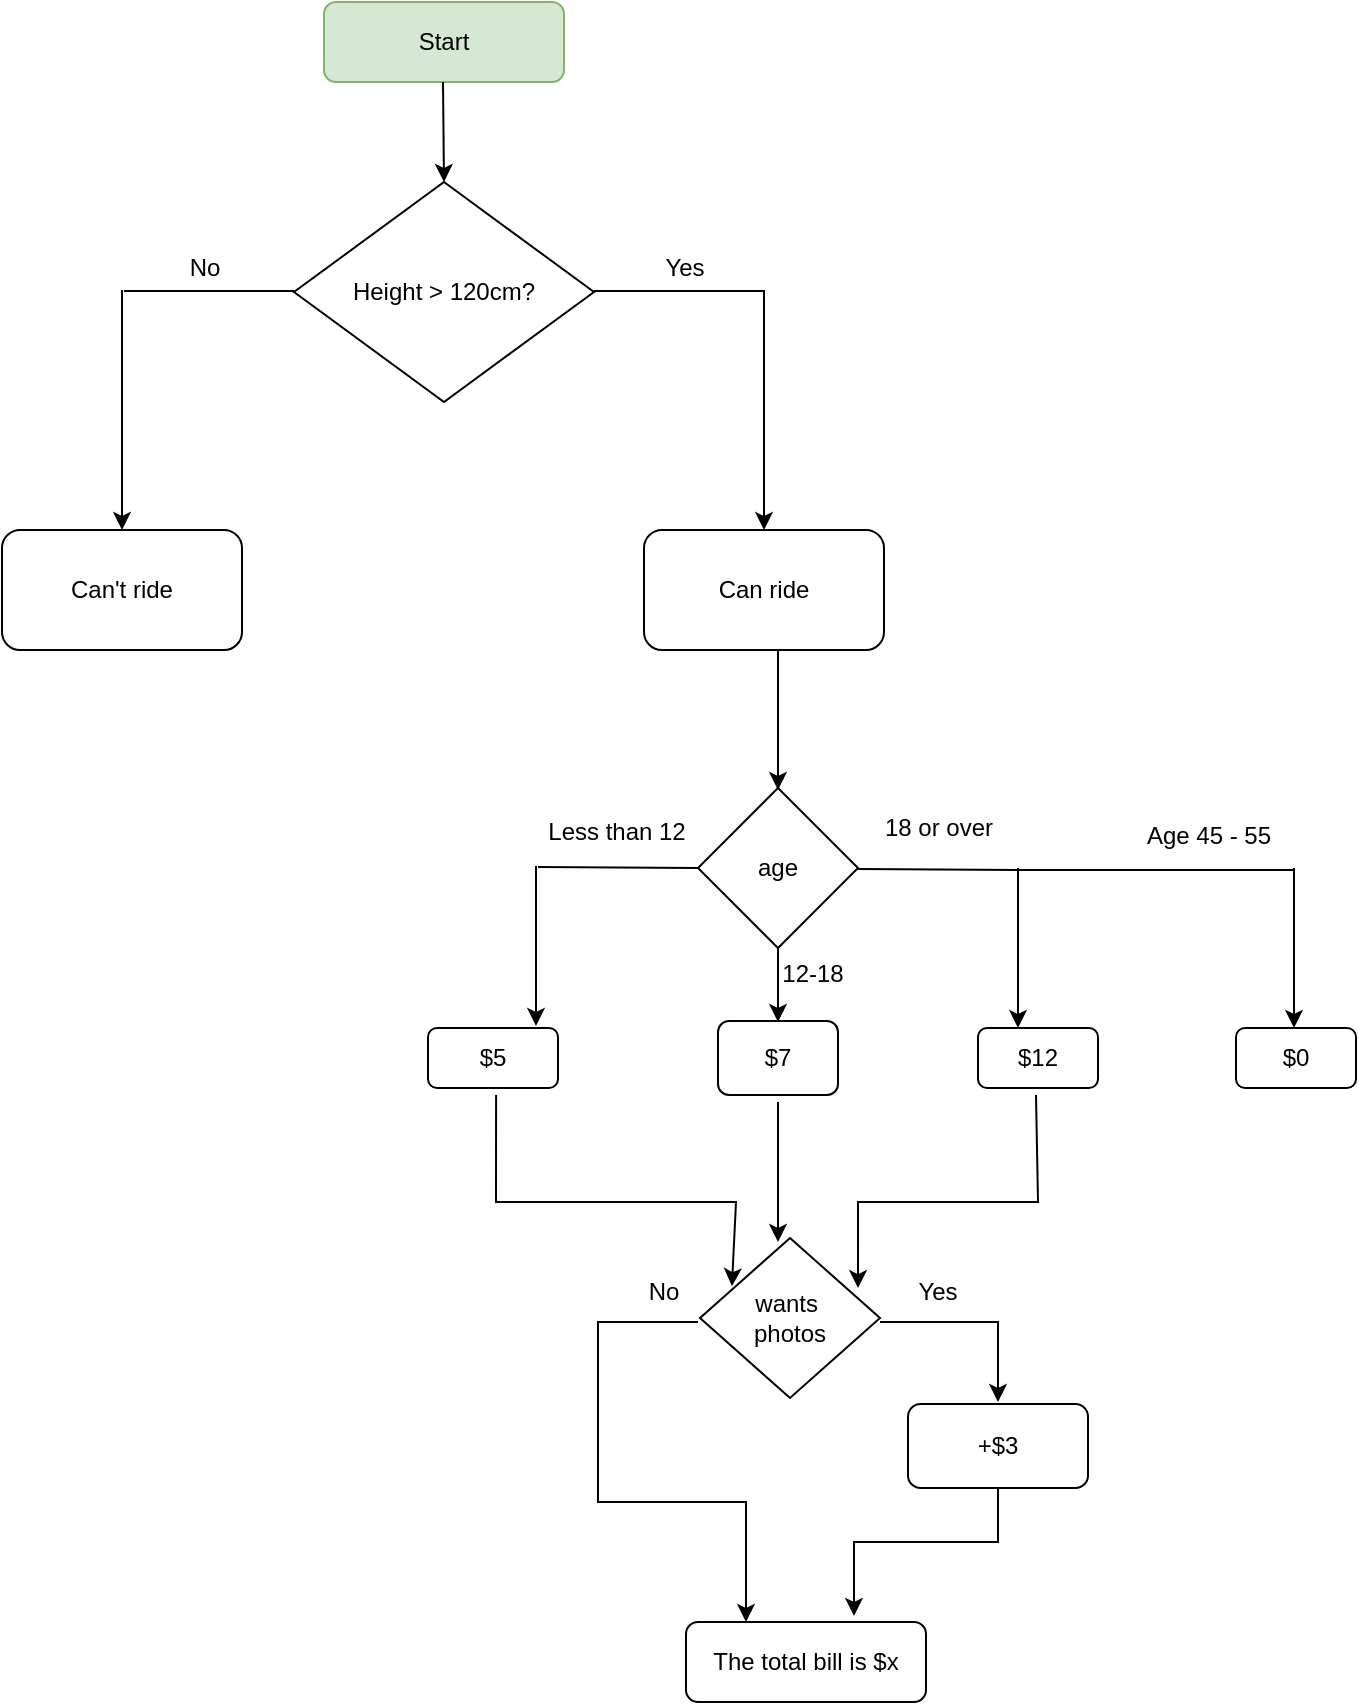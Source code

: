 <mxfile version="22.0.6" type="github">
  <diagram id="C5RBs43oDa-KdzZeNtuy" name="Page-1">
    <mxGraphModel dx="1434" dy="786" grid="1" gridSize="10" guides="1" tooltips="1" connect="1" arrows="1" fold="1" page="1" pageScale="1" pageWidth="827" pageHeight="1169" math="0" shadow="0">
      <root>
        <mxCell id="WIyWlLk6GJQsqaUBKTNV-0" />
        <mxCell id="WIyWlLk6GJQsqaUBKTNV-1" parent="WIyWlLk6GJQsqaUBKTNV-0" />
        <mxCell id="lYftoGgIX5oQ5-9ptulI-0" value="Start" style="rounded=1;whiteSpace=wrap;html=1;fillColor=#d5e8d4;strokeColor=#82b366;" parent="WIyWlLk6GJQsqaUBKTNV-1" vertex="1">
          <mxGeometry x="203" y="80" width="120" height="40" as="geometry" />
        </mxCell>
        <mxCell id="lYftoGgIX5oQ5-9ptulI-1" value="" style="endArrow=classic;html=1;rounded=0;" parent="WIyWlLk6GJQsqaUBKTNV-1" edge="1">
          <mxGeometry width="50" height="50" relative="1" as="geometry">
            <mxPoint x="262.5" y="120" as="sourcePoint" />
            <mxPoint x="263" y="170" as="targetPoint" />
          </mxGeometry>
        </mxCell>
        <mxCell id="lYftoGgIX5oQ5-9ptulI-2" value="Height &amp;gt; 120cm?" style="rhombus;whiteSpace=wrap;html=1;" parent="WIyWlLk6GJQsqaUBKTNV-1" vertex="1">
          <mxGeometry x="188" y="170" width="150" height="110" as="geometry" />
        </mxCell>
        <mxCell id="lYftoGgIX5oQ5-9ptulI-18" value="" style="endArrow=none;html=1;rounded=0;" parent="WIyWlLk6GJQsqaUBKTNV-1" edge="1">
          <mxGeometry width="50" height="50" relative="1" as="geometry">
            <mxPoint x="338" y="224.5" as="sourcePoint" />
            <mxPoint x="423" y="224.5" as="targetPoint" />
          </mxGeometry>
        </mxCell>
        <mxCell id="lYftoGgIX5oQ5-9ptulI-19" value="" style="endArrow=classic;html=1;rounded=0;" parent="WIyWlLk6GJQsqaUBKTNV-1" edge="1">
          <mxGeometry width="50" height="50" relative="1" as="geometry">
            <mxPoint x="423" y="224" as="sourcePoint" />
            <mxPoint x="423" y="344" as="targetPoint" />
          </mxGeometry>
        </mxCell>
        <mxCell id="lYftoGgIX5oQ5-9ptulI-20" value="Yes" style="text;html=1;align=center;verticalAlign=middle;resizable=0;points=[];autosize=1;strokeColor=none;fillColor=none;" parent="WIyWlLk6GJQsqaUBKTNV-1" vertex="1">
          <mxGeometry x="363" y="198" width="40" height="30" as="geometry" />
        </mxCell>
        <mxCell id="lYftoGgIX5oQ5-9ptulI-21" value="Can ride" style="rounded=1;whiteSpace=wrap;html=1;" parent="WIyWlLk6GJQsqaUBKTNV-1" vertex="1">
          <mxGeometry x="363" y="344" width="120" height="60" as="geometry" />
        </mxCell>
        <mxCell id="lYftoGgIX5oQ5-9ptulI-22" value="" style="endArrow=none;html=1;rounded=0;" parent="WIyWlLk6GJQsqaUBKTNV-1" edge="1">
          <mxGeometry width="50" height="50" relative="1" as="geometry">
            <mxPoint x="103" y="224.5" as="sourcePoint" />
            <mxPoint x="188" y="224.5" as="targetPoint" />
          </mxGeometry>
        </mxCell>
        <mxCell id="lYftoGgIX5oQ5-9ptulI-23" value="" style="endArrow=classic;html=1;rounded=0;" parent="WIyWlLk6GJQsqaUBKTNV-1" edge="1">
          <mxGeometry width="50" height="50" relative="1" as="geometry">
            <mxPoint x="102" y="224" as="sourcePoint" />
            <mxPoint x="102" y="344" as="targetPoint" />
          </mxGeometry>
        </mxCell>
        <mxCell id="lYftoGgIX5oQ5-9ptulI-24" value="Can&#39;t ride" style="rounded=1;whiteSpace=wrap;html=1;" parent="WIyWlLk6GJQsqaUBKTNV-1" vertex="1">
          <mxGeometry x="42" y="344" width="120" height="60" as="geometry" />
        </mxCell>
        <mxCell id="lYftoGgIX5oQ5-9ptulI-25" value="No" style="text;html=1;align=center;verticalAlign=middle;resizable=0;points=[];autosize=1;strokeColor=none;fillColor=none;" parent="WIyWlLk6GJQsqaUBKTNV-1" vertex="1">
          <mxGeometry x="123" y="198" width="40" height="30" as="geometry" />
        </mxCell>
        <mxCell id="lYftoGgIX5oQ5-9ptulI-26" value="" style="endArrow=classic;html=1;rounded=0;" parent="WIyWlLk6GJQsqaUBKTNV-1" edge="1">
          <mxGeometry width="50" height="50" relative="1" as="geometry">
            <mxPoint x="430" y="404" as="sourcePoint" />
            <mxPoint x="430" y="474" as="targetPoint" />
          </mxGeometry>
        </mxCell>
        <mxCell id="lYftoGgIX5oQ5-9ptulI-27" value="age" style="rhombus;whiteSpace=wrap;html=1;" parent="WIyWlLk6GJQsqaUBKTNV-1" vertex="1">
          <mxGeometry x="390" y="473" width="80" height="80" as="geometry" />
        </mxCell>
        <mxCell id="lYftoGgIX5oQ5-9ptulI-28" value="" style="endArrow=none;html=1;rounded=0;" parent="WIyWlLk6GJQsqaUBKTNV-1" edge="1">
          <mxGeometry width="50" height="50" relative="1" as="geometry">
            <mxPoint x="470" y="513.5" as="sourcePoint" />
            <mxPoint x="550" y="514" as="targetPoint" />
          </mxGeometry>
        </mxCell>
        <mxCell id="lYftoGgIX5oQ5-9ptulI-29" value="" style="endArrow=classic;html=1;rounded=0;" parent="WIyWlLk6GJQsqaUBKTNV-1" edge="1">
          <mxGeometry width="50" height="50" relative="1" as="geometry">
            <mxPoint x="550" y="513" as="sourcePoint" />
            <mxPoint x="550" y="593" as="targetPoint" />
          </mxGeometry>
        </mxCell>
        <mxCell id="lYftoGgIX5oQ5-9ptulI-30" value="18 or over" style="text;html=1;align=center;verticalAlign=middle;resizable=0;points=[];autosize=1;strokeColor=none;fillColor=none;" parent="WIyWlLk6GJQsqaUBKTNV-1" vertex="1">
          <mxGeometry x="470" y="478" width="80" height="30" as="geometry" />
        </mxCell>
        <mxCell id="lYftoGgIX5oQ5-9ptulI-31" value="$12" style="rounded=1;whiteSpace=wrap;html=1;" parent="WIyWlLk6GJQsqaUBKTNV-1" vertex="1">
          <mxGeometry x="530" y="593" width="60" height="30" as="geometry" />
        </mxCell>
        <mxCell id="lYftoGgIX5oQ5-9ptulI-32" value="" style="endArrow=none;html=1;rounded=0;" parent="WIyWlLk6GJQsqaUBKTNV-1" edge="1">
          <mxGeometry width="50" height="50" relative="1" as="geometry">
            <mxPoint x="310" y="512.5" as="sourcePoint" />
            <mxPoint x="390" y="513" as="targetPoint" />
          </mxGeometry>
        </mxCell>
        <mxCell id="lYftoGgIX5oQ5-9ptulI-33" value="Less than 12" style="text;html=1;align=center;verticalAlign=middle;resizable=0;points=[];autosize=1;strokeColor=none;fillColor=none;" parent="WIyWlLk6GJQsqaUBKTNV-1" vertex="1">
          <mxGeometry x="304" y="480" width="90" height="30" as="geometry" />
        </mxCell>
        <mxCell id="lYftoGgIX5oQ5-9ptulI-34" value="" style="endArrow=classic;html=1;rounded=0;" parent="WIyWlLk6GJQsqaUBKTNV-1" edge="1">
          <mxGeometry width="50" height="50" relative="1" as="geometry">
            <mxPoint x="309" y="512" as="sourcePoint" />
            <mxPoint x="309" y="592" as="targetPoint" />
          </mxGeometry>
        </mxCell>
        <mxCell id="lYftoGgIX5oQ5-9ptulI-35" value="$5" style="rounded=1;whiteSpace=wrap;html=1;" parent="WIyWlLk6GJQsqaUBKTNV-1" vertex="1">
          <mxGeometry x="255" y="593" width="65" height="30" as="geometry" />
        </mxCell>
        <mxCell id="lYftoGgIX5oQ5-9ptulI-36" value="" style="endArrow=classic;html=1;rounded=0;" parent="WIyWlLk6GJQsqaUBKTNV-1" edge="1">
          <mxGeometry width="50" height="50" relative="1" as="geometry">
            <mxPoint x="430" y="553" as="sourcePoint" />
            <mxPoint x="430" y="590" as="targetPoint" />
          </mxGeometry>
        </mxCell>
        <mxCell id="lYftoGgIX5oQ5-9ptulI-37" value="12-18" style="text;html=1;align=center;verticalAlign=middle;resizable=0;points=[];autosize=1;strokeColor=none;fillColor=none;" parent="WIyWlLk6GJQsqaUBKTNV-1" vertex="1">
          <mxGeometry x="422" y="551" width="50" height="30" as="geometry" />
        </mxCell>
        <mxCell id="lYftoGgIX5oQ5-9ptulI-38" value="$7" style="rounded=1;whiteSpace=wrap;html=1;" parent="WIyWlLk6GJQsqaUBKTNV-1" vertex="1">
          <mxGeometry x="400" y="589.5" width="60" height="37" as="geometry" />
        </mxCell>
        <mxCell id="3XBPwDAYjoDph5fOzjt7-0" value="wants&amp;nbsp;&lt;br&gt;photos" style="rhombus;whiteSpace=wrap;html=1;" parent="WIyWlLk6GJQsqaUBKTNV-1" vertex="1">
          <mxGeometry x="391" y="698" width="90" height="80" as="geometry" />
        </mxCell>
        <mxCell id="3XBPwDAYjoDph5fOzjt7-1" value="" style="endArrow=classic;html=1;rounded=0;" parent="WIyWlLk6GJQsqaUBKTNV-1" edge="1">
          <mxGeometry width="50" height="50" relative="1" as="geometry">
            <mxPoint x="430" y="630" as="sourcePoint" />
            <mxPoint x="430" y="700" as="targetPoint" />
          </mxGeometry>
        </mxCell>
        <mxCell id="3XBPwDAYjoDph5fOzjt7-2" value="" style="endArrow=classic;html=1;rounded=0;" parent="WIyWlLk6GJQsqaUBKTNV-1" edge="1">
          <mxGeometry width="50" height="50" relative="1" as="geometry">
            <mxPoint x="289.05" y="626.5" as="sourcePoint" />
            <mxPoint x="406.959" y="722.091" as="targetPoint" />
            <Array as="points">
              <mxPoint x="289" y="680" />
              <mxPoint x="409" y="680" />
            </Array>
          </mxGeometry>
        </mxCell>
        <mxCell id="3XBPwDAYjoDph5fOzjt7-4" value="" style="endArrow=classic;html=1;rounded=0;entryX=0.878;entryY=0.313;entryDx=0;entryDy=0;entryPerimeter=0;" parent="WIyWlLk6GJQsqaUBKTNV-1" target="3XBPwDAYjoDph5fOzjt7-0" edge="1">
          <mxGeometry width="50" height="50" relative="1" as="geometry">
            <mxPoint x="559" y="626.5" as="sourcePoint" />
            <mxPoint x="470" y="710" as="targetPoint" />
            <Array as="points">
              <mxPoint x="560" y="680" />
              <mxPoint x="470" y="680" />
            </Array>
          </mxGeometry>
        </mxCell>
        <mxCell id="3XBPwDAYjoDph5fOzjt7-5" value="The total bill is $x" style="rounded=1;whiteSpace=wrap;html=1;" parent="WIyWlLk6GJQsqaUBKTNV-1" vertex="1">
          <mxGeometry x="384" y="890" width="120" height="40" as="geometry" />
        </mxCell>
        <mxCell id="3XBPwDAYjoDph5fOzjt7-6" value="" style="endArrow=classic;html=1;rounded=0;entryX=0.25;entryY=0;entryDx=0;entryDy=0;" parent="WIyWlLk6GJQsqaUBKTNV-1" target="3XBPwDAYjoDph5fOzjt7-5" edge="1">
          <mxGeometry width="50" height="50" relative="1" as="geometry">
            <mxPoint x="390" y="740" as="sourcePoint" />
            <mxPoint x="320" y="830" as="targetPoint" />
            <Array as="points">
              <mxPoint x="340" y="740" />
              <mxPoint x="340" y="830" />
              <mxPoint x="414" y="830" />
            </Array>
          </mxGeometry>
        </mxCell>
        <mxCell id="3XBPwDAYjoDph5fOzjt7-8" value="+$3" style="rounded=1;whiteSpace=wrap;html=1;" parent="WIyWlLk6GJQsqaUBKTNV-1" vertex="1">
          <mxGeometry x="495" y="781" width="90" height="42" as="geometry" />
        </mxCell>
        <mxCell id="3XBPwDAYjoDph5fOzjt7-9" value="" style="endArrow=classic;html=1;rounded=0;" parent="WIyWlLk6GJQsqaUBKTNV-1" edge="1">
          <mxGeometry width="50" height="50" relative="1" as="geometry">
            <mxPoint x="481" y="740" as="sourcePoint" />
            <mxPoint x="540" y="780" as="targetPoint" />
            <Array as="points">
              <mxPoint x="540" y="740" />
            </Array>
          </mxGeometry>
        </mxCell>
        <mxCell id="3XBPwDAYjoDph5fOzjt7-10" value="" style="endArrow=classic;html=1;rounded=0;entryX=0.7;entryY=-0.075;entryDx=0;entryDy=0;entryPerimeter=0;" parent="WIyWlLk6GJQsqaUBKTNV-1" target="3XBPwDAYjoDph5fOzjt7-5" edge="1">
          <mxGeometry width="50" height="50" relative="1" as="geometry">
            <mxPoint x="540" y="823" as="sourcePoint" />
            <mxPoint x="570" y="903" as="targetPoint" />
            <Array as="points">
              <mxPoint x="540" y="850" />
              <mxPoint x="468" y="850" />
            </Array>
          </mxGeometry>
        </mxCell>
        <mxCell id="3XBPwDAYjoDph5fOzjt7-11" value="Yes" style="text;html=1;strokeColor=none;fillColor=none;align=center;verticalAlign=middle;whiteSpace=wrap;rounded=0;" parent="WIyWlLk6GJQsqaUBKTNV-1" vertex="1">
          <mxGeometry x="480" y="710" width="60" height="30" as="geometry" />
        </mxCell>
        <mxCell id="3XBPwDAYjoDph5fOzjt7-12" value="No" style="text;html=1;strokeColor=none;fillColor=none;align=center;verticalAlign=middle;whiteSpace=wrap;rounded=0;" parent="WIyWlLk6GJQsqaUBKTNV-1" vertex="1">
          <mxGeometry x="343" y="710" width="60" height="30" as="geometry" />
        </mxCell>
        <mxCell id="lq2jWAL4Gtqy4xdo7V70-0" value="$0" style="rounded=1;whiteSpace=wrap;html=1;" vertex="1" parent="WIyWlLk6GJQsqaUBKTNV-1">
          <mxGeometry x="659" y="593" width="60" height="30" as="geometry" />
        </mxCell>
        <mxCell id="lq2jWAL4Gtqy4xdo7V70-1" value="" style="endArrow=classic;html=1;rounded=0;" edge="1" parent="WIyWlLk6GJQsqaUBKTNV-1">
          <mxGeometry width="50" height="50" relative="1" as="geometry">
            <mxPoint x="688" y="513" as="sourcePoint" />
            <mxPoint x="688" y="593" as="targetPoint" />
          </mxGeometry>
        </mxCell>
        <mxCell id="lq2jWAL4Gtqy4xdo7V70-2" value="" style="endArrow=none;html=1;rounded=0;exitX=0.988;exitY=1.2;exitDx=0;exitDy=0;exitPerimeter=0;" edge="1" parent="WIyWlLk6GJQsqaUBKTNV-1" source="lYftoGgIX5oQ5-9ptulI-30">
          <mxGeometry width="50" height="50" relative="1" as="geometry">
            <mxPoint x="608" y="513.5" as="sourcePoint" />
            <mxPoint x="688" y="514" as="targetPoint" />
          </mxGeometry>
        </mxCell>
        <mxCell id="lq2jWAL4Gtqy4xdo7V70-3" value="Age 45 - 55" style="text;html=1;align=center;verticalAlign=middle;resizable=0;points=[];autosize=1;strokeColor=none;fillColor=none;" vertex="1" parent="WIyWlLk6GJQsqaUBKTNV-1">
          <mxGeometry x="600" y="482" width="90" height="30" as="geometry" />
        </mxCell>
      </root>
    </mxGraphModel>
  </diagram>
</mxfile>
